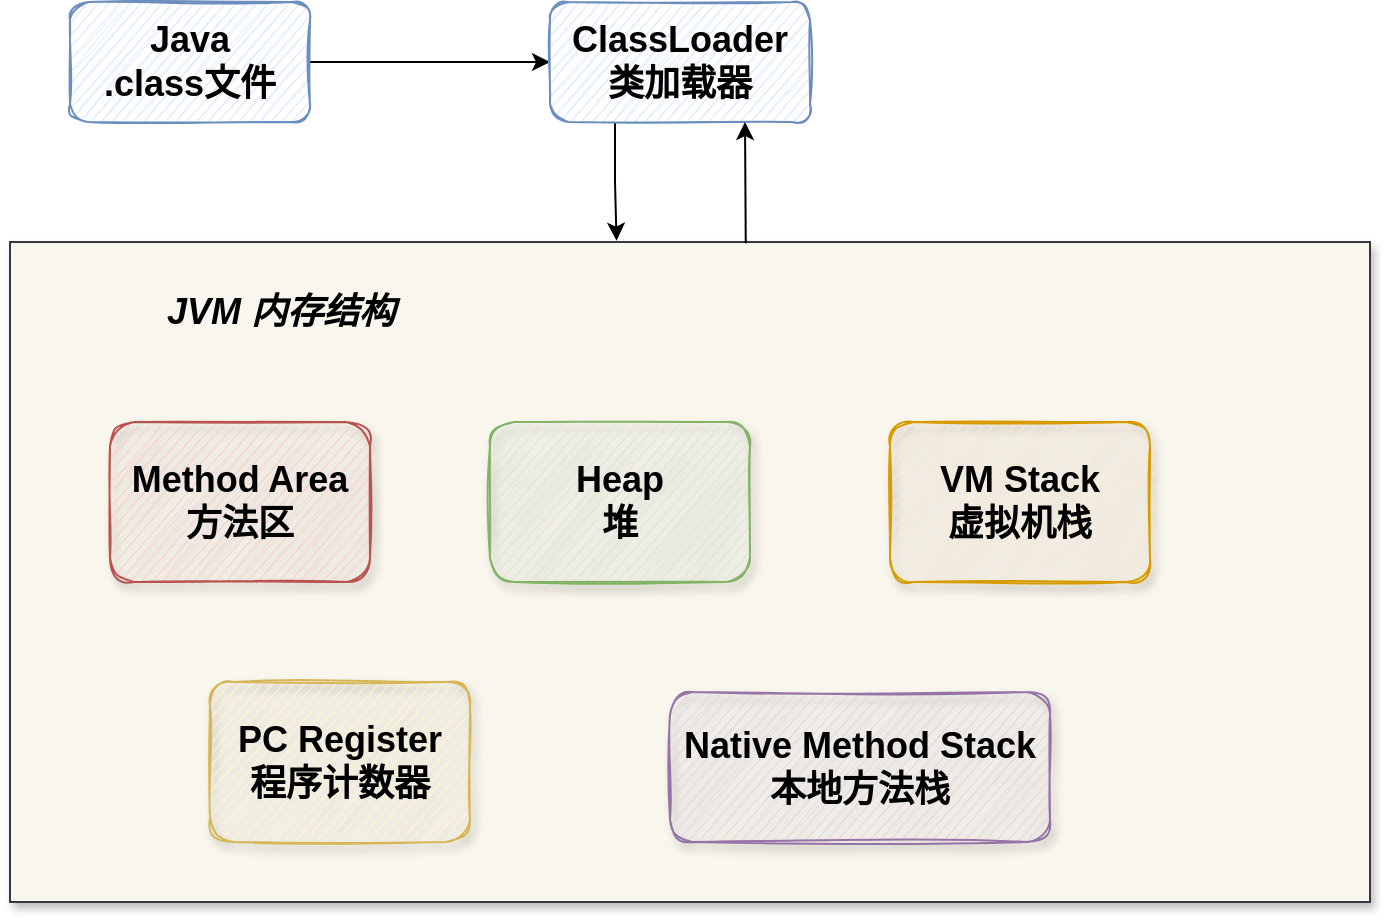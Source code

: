 <mxfile version="19.0.1" type="github">
  <diagram id="8h3l6JmPsTgKqjKdvGu1" name="Page-1">
    <mxGraphModel dx="1580" dy="847" grid="1" gridSize="10" guides="1" tooltips="1" connect="1" arrows="1" fold="1" page="1" pageScale="1" pageWidth="2339" pageHeight="3300" math="0" shadow="0">
      <root>
        <mxCell id="0" />
        <mxCell id="1" parent="0" />
        <mxCell id="ZQUlif8Db56IZMJPdO7F-18" style="edgeStyle=orthogonalEdgeStyle;rounded=0;orthogonalLoop=1;jettySize=auto;html=1;fontSize=18;" edge="1" parent="1" source="ZQUlif8Db56IZMJPdO7F-1" target="ZQUlif8Db56IZMJPdO7F-3">
          <mxGeometry relative="1" as="geometry" />
        </mxCell>
        <mxCell id="ZQUlif8Db56IZMJPdO7F-1" value="&lt;b&gt;&lt;font style=&quot;font-size: 18px;&quot;&gt;Java&lt;br&gt;.class文件&lt;/font&gt;&lt;/b&gt;" style="rounded=1;whiteSpace=wrap;html=1;fillColor=#dae8fc;strokeColor=#6c8ebf;sketch=1;" vertex="1" parent="1">
          <mxGeometry x="220" y="100" width="120" height="60" as="geometry" />
        </mxCell>
        <mxCell id="ZQUlif8Db56IZMJPdO7F-13" style="edgeStyle=orthogonalEdgeStyle;rounded=0;orthogonalLoop=1;jettySize=auto;html=1;exitX=0.25;exitY=1;exitDx=0;exitDy=0;entryX=0.446;entryY=-0.002;entryDx=0;entryDy=0;entryPerimeter=0;fontSize=18;" edge="1" parent="1" source="ZQUlif8Db56IZMJPdO7F-3" target="ZQUlif8Db56IZMJPdO7F-5">
          <mxGeometry relative="1" as="geometry" />
        </mxCell>
        <mxCell id="ZQUlif8Db56IZMJPdO7F-3" value="&lt;b&gt;ClassLoader&lt;br&gt;类加载器&lt;/b&gt;" style="rounded=1;whiteSpace=wrap;html=1;sketch=1;fontSize=18;fillColor=#dae8fc;strokeColor=#6c8ebf;" vertex="1" parent="1">
          <mxGeometry x="460" y="100" width="130" height="60" as="geometry" />
        </mxCell>
        <mxCell id="ZQUlif8Db56IZMJPdO7F-5" value="" style="rounded=0;whiteSpace=wrap;html=1;sketch=0;fontSize=18;shadow=1;fillColor=#f9f7ed;strokeColor=#36393d;" vertex="1" parent="1">
          <mxGeometry x="190" y="220" width="680" height="330" as="geometry" />
        </mxCell>
        <mxCell id="ZQUlif8Db56IZMJPdO7F-7" value="&lt;b&gt;Method Area&lt;br&gt;方法区&lt;/b&gt;" style="rounded=1;whiteSpace=wrap;html=1;shadow=1;sketch=1;fontSize=18;fillColor=#f8cecc;strokeColor=#b85450;" vertex="1" parent="1">
          <mxGeometry x="240" y="310" width="130" height="80" as="geometry" />
        </mxCell>
        <mxCell id="ZQUlif8Db56IZMJPdO7F-8" value="&lt;b&gt;Heap&lt;br&gt;堆&lt;/b&gt;" style="rounded=1;whiteSpace=wrap;html=1;shadow=1;sketch=1;fontSize=18;fillColor=#d5e8d4;strokeColor=#82b366;" vertex="1" parent="1">
          <mxGeometry x="430" y="310" width="130" height="80" as="geometry" />
        </mxCell>
        <mxCell id="ZQUlif8Db56IZMJPdO7F-9" value="&lt;b&gt;VM Stack&lt;br&gt;虚拟机栈&lt;/b&gt;" style="rounded=1;whiteSpace=wrap;html=1;shadow=1;sketch=1;fontSize=18;fillColor=#ffe6cc;strokeColor=#d79b00;" vertex="1" parent="1">
          <mxGeometry x="630" y="310" width="130" height="80" as="geometry" />
        </mxCell>
        <mxCell id="ZQUlif8Db56IZMJPdO7F-10" value="&lt;b&gt;Native Method Stack&lt;br&gt;本地方法栈&lt;/b&gt;" style="rounded=1;whiteSpace=wrap;html=1;shadow=1;sketch=1;fontSize=18;fillColor=#e1d5e7;strokeColor=#9673a6;" vertex="1" parent="1">
          <mxGeometry x="520" y="445" width="190" height="75" as="geometry" />
        </mxCell>
        <mxCell id="ZQUlif8Db56IZMJPdO7F-11" value="&lt;b&gt;PC Register&lt;br&gt;程序计数器&lt;/b&gt;" style="rounded=1;whiteSpace=wrap;html=1;shadow=1;sketch=1;fontSize=18;fillColor=#fff2cc;strokeColor=#d6b656;" vertex="1" parent="1">
          <mxGeometry x="290" y="440" width="130" height="80" as="geometry" />
        </mxCell>
        <mxCell id="ZQUlif8Db56IZMJPdO7F-12" value="&lt;b&gt;&lt;i&gt;JVM 内存结构&lt;/i&gt;&lt;/b&gt;" style="text;html=1;align=center;verticalAlign=middle;resizable=0;points=[];autosize=1;strokeColor=none;fillColor=none;fontSize=18;" vertex="1" parent="1">
          <mxGeometry x="260" y="240" width="130" height="30" as="geometry" />
        </mxCell>
        <mxCell id="ZQUlif8Db56IZMJPdO7F-17" value="" style="endArrow=classic;html=1;rounded=0;fontSize=18;entryX=0.75;entryY=1;entryDx=0;entryDy=0;exitX=0.541;exitY=0.002;exitDx=0;exitDy=0;exitPerimeter=0;" edge="1" parent="1" source="ZQUlif8Db56IZMJPdO7F-5" target="ZQUlif8Db56IZMJPdO7F-3">
          <mxGeometry width="50" height="50" relative="1" as="geometry">
            <mxPoint x="560" y="220" as="sourcePoint" />
            <mxPoint x="600" y="190" as="targetPoint" />
          </mxGeometry>
        </mxCell>
      </root>
    </mxGraphModel>
  </diagram>
</mxfile>
